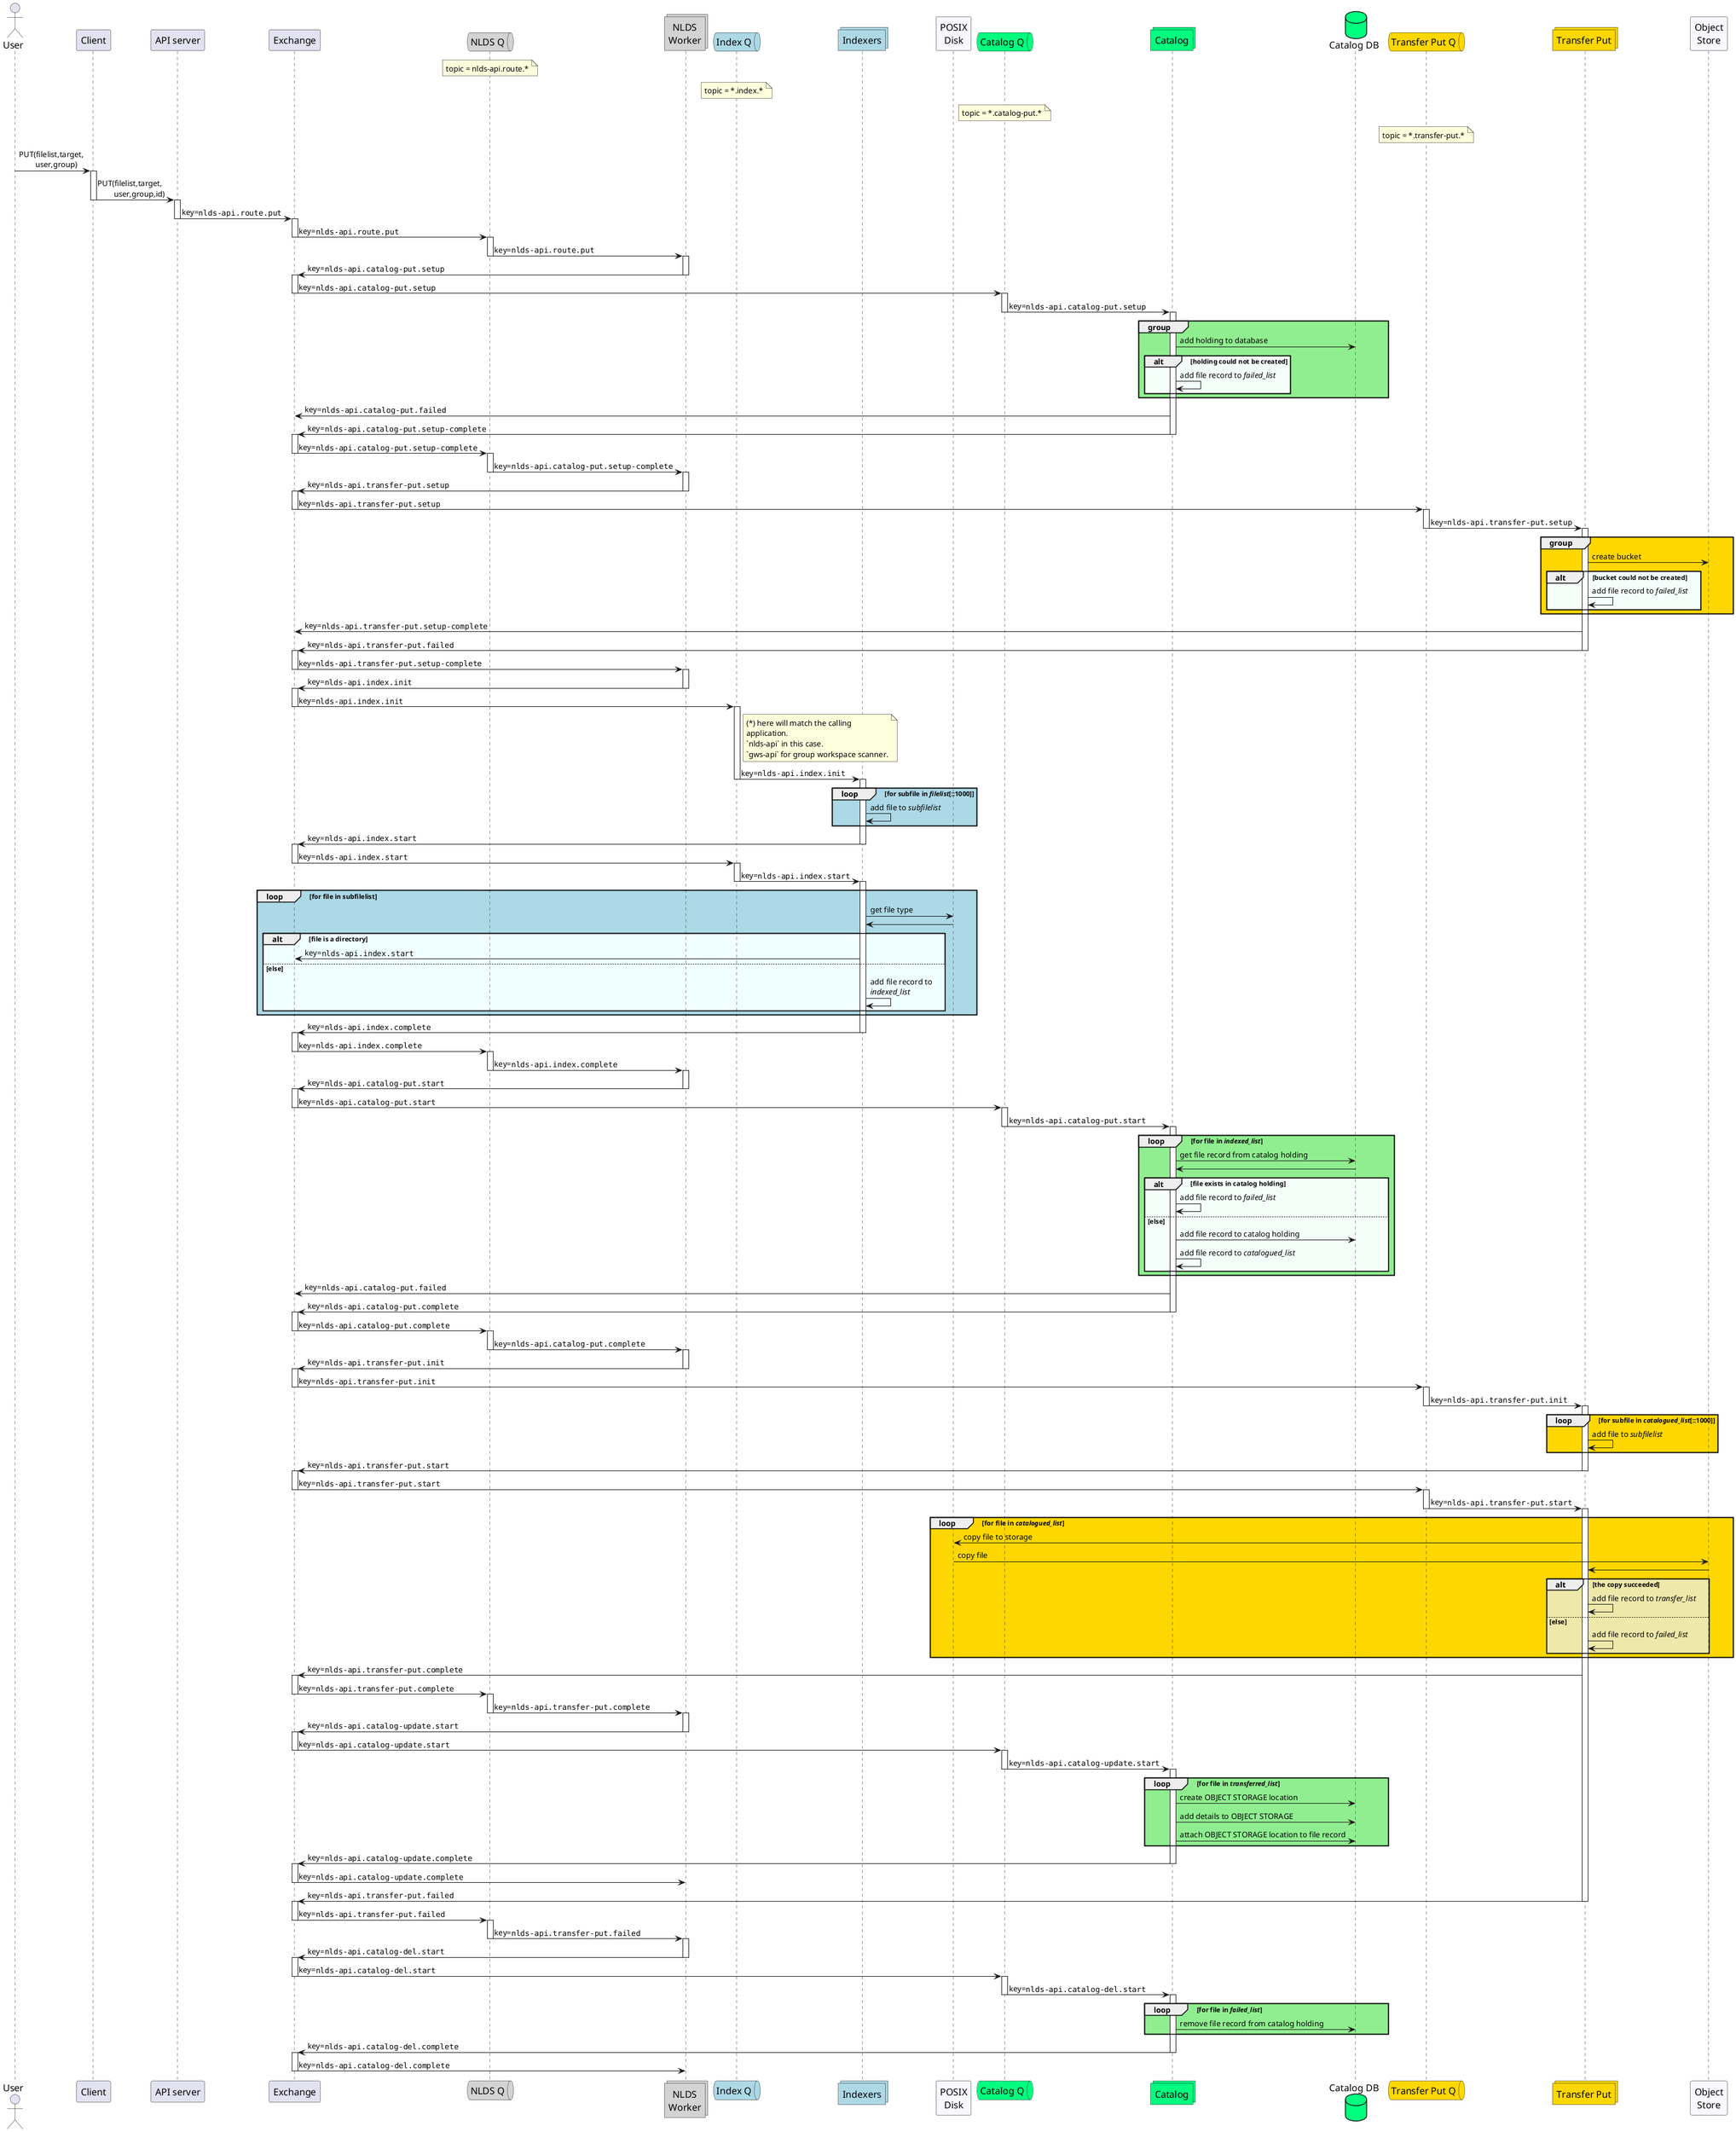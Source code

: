 @startuml message_flow_put_full

skinparam participantFontSize 16
skinparam participantFontName Futura

skinparam queueFontSize 16
skinparam queueFontName Futura

skinparam actorFontSize 16
skinparam actorFontName Futura

skinparam collectionsFontSize 16
skinparam collectionsFontName Futura

skinparam DatabaseFontSize 16
skinparam DatabaseFontName Futura

actor user as "User"
participant client as "Client"
participant server as "API server"
participant wex as "Exchange"

queue qw as "NLDS Q" #lightgrey
note over qw
    topic = nlds-api.route.*
end note
collections work as "NLDS\nWorker" #lightgrey

/'
database iddb as "Transaction DB" #lightgrey
'/
queue qs as "Index Q" #lightblue
note over qs
    topic = *.index.*
end note
collections index as "Indexers" #lightblue

participant disk as "POSIX\nDisk" #GhostWhite

queue qc as "Catalog Q" #springgreen
collections catalog as "Catalog" #springgreen
database catalog_db as "Catalog DB" #springgreen
note over qc
    topic = *.catalog-put.*
end note

queue qt as "Transfer Put Q" #gold
note over qt
    topic = *.transfer-put.*
end note
collections transfer_puts as "Transfer Put" #gold

participant obj as "Object\nStore" #GhostWhite

user -> client : PUT(filelist,target,\n\tuser,group)
activate client
client -> server : PUT(filelist,target,\n\tuser,group,id)
deactivate client
activate server
server -> wex : key=""nlds-api.route.put""
deactivate server
activate wex
wex -> qw : key=""nlds-api.route.put""
deactivate wex
activate qw
qw -> work : key=""nlds-api.route.put""
deactivate qw

/'
Create the holding
'/
activate work
work -> wex : key=""nlds-api.catalog-put.setup""
deactivate work

activate wex
wex -> qc : key=""nlds-api.catalog-put.setup""
deactivate wex

activate qc
qc -> catalog : key=""nlds-api.catalog-put.setup""
deactivate qc

activate catalog
group #LightGreen
    catalog -> catalog_db : add holding to database
    alt #MintCream holding could not be created
        catalog -> catalog : add file record to //failed_list//
    end
end

catalog -> wex : key=""nlds-api.catalog-put.failed""
catalog -> wex : key=""nlds-api.catalog-put.setup-complete""
deactivate catalog

activate wex
wex -> qw : key=""nlds-api.catalog-put.setup-complete""
deactivate wex

activate qw
qw -> work : key=""nlds-api.catalog-put.setup-complete""
deactivate qw

/'
Create the bucket
'/
activate work
work -> wex : key=""nlds-api.transfer-put.setup""
deactivate work
activate wex
wex -> qt : key=""nlds-api.transfer-put.setup""
deactivate wex
activate qt
qt -> transfer_puts : key=""nlds-api.transfer-put.setup""
deactivate qt
activate transfer_puts
group #Gold
    transfer_puts -> obj : create bucket
    alt #MintCream bucket could not be created
        transfer_puts -> transfer_puts : add file record to //failed_list//
    end
end
transfer_puts -> wex : key=""nlds-api.transfer-put.setup-complete""
transfer_puts -> wex : key=""nlds-api.transfer-put.failed""
deactivate transfer_puts

activate wex
wex -> work : key=""nlds-api.transfer-put.setup-complete""
deactivate wex

activate work
work -> wex : key=""nlds-api.index.init""
deactivate work
activate wex
/'work -> iddb : INSERT(id,target,\n\tuser,group)'/
wex -> qs : key=""nlds-api.index.init""
deactivate wex

note right of qs
    (*) here will match the calling
    application.
    `nlds-api` in this case.
    `gws-api` for group workspace scanner.
end note
activate qs
qs -> index : key=""nlds-api.index.init""
deactivate qs
activate index
loop #lightblue for subfile in //filelist//[::1000]
    index -> index : add file to //subfilelist//
end
index -> wex : key=""nlds-api.index.start""
deactivate index

activate wex
wex -> qs : key=""nlds-api.index.start""
deactivate wex

activate qs
qs -> index : key=""nlds-api.index.start""
deactivate qs
activate index
loop #lightblue for file in subfilelist
    index -> disk : get file type
    disk -> index
    alt #azure file is a directory
        index -> wex : key=""nlds-api.index.start""
    else else
        index -> index : add file record to\n//indexed_list//
    end
end
index -> wex : key=""nlds-api.index.complete""
deactivate index

activate wex
wex -> qw : key=""nlds-api.index.complete""
deactivate wex

activate qw
qw -> work : key=""nlds-api.index.complete""
deactivate qw

activate work
work -> wex : key=""nlds-api.catalog-put.start""
deactivate work

activate wex
wex -> qc : key=""nlds-api.catalog-put.start""
deactivate wex

activate qc
qc -> catalog : key=""nlds-api.catalog-put.start""
deactivate qc

activate catalog
loop #LightGreen for file in //indexed_list//
    catalog -> catalog_db : get file record from catalog holding
    catalog_db -> catalog
    alt #MintCream file exists in catalog holding
        catalog -> catalog : add file record to //failed_list//
    else else
        catalog -> catalog_db : add file record to catalog holding
        catalog -> catalog : add file record to //catalogued_list//
    end
end

catalog -> wex : key=""nlds-api.catalog-put.failed""
catalog -> wex : key=""nlds-api.catalog-put.complete""

deactivate catalog

activate wex
wex -> qw : key=""nlds-api.catalog-put.complete""
deactivate wex

activate qw
qw -> work: key=""nlds-api.catalog-put.complete""
deactivate qw

activate work
work -> wex  : key=""nlds-api.transfer-put.init""
deactivate work

activate wex
wex -> qt : key=""nlds-api.transfer-put.init""
deactivate wex

activate qt
qt -> transfer_puts : key=""nlds-api.transfer-put.init""
deactivate qt

activate transfer_puts
loop #Gold for subfile in //catalogued_list//[::1000]
    transfer_puts -> transfer_puts : add file to //subfilelist//
end
transfer_puts -> wex : key=""nlds-api.transfer-put.start""
deactivate transfer_puts

activate wex
wex -> qt : key=""nlds-api.transfer-put.start""
deactivate wex

activate qt
qt -> transfer_puts : key=""nlds-api.transfer-put.start""
deactivate qt

activate transfer_puts
loop #Gold for file in //catalogued_list//
    transfer_puts -> disk : copy file to storage
    disk -> obj : copy file
    obj -> transfer_puts 
    alt #PaleGoldenRod the copy succeeded
        transfer_puts -> transfer_puts : add file record to //transfer_list//
    else else
        transfer_puts -> transfer_puts : add file record to //failed_list//
    end
end

transfer_puts -> wex : key=""nlds-api.transfer-put.complete""

activate wex
wex -> qw : key=""nlds-api.transfer-put.complete""
deactivate wex

activate qw
qw -> work : key=""nlds-api.transfer-put.complete""
deactivate qw

activate work
work -> wex : key=""nlds-api.catalog-update.start""
deactivate work

activate wex
wex -> qc : key=""nlds-api.catalog-update.start""
deactivate wex

activate qc
qc -> catalog : key=""nlds-api.catalog-update.start""
deactivate qc

activate catalog
loop #LightGreen for file in //transferred_list//
    catalog -> catalog_db : create OBJECT STORAGE location
    catalog -> catalog_db : add details to OBJECT STORAGE 
    catalog -> catalog_db : attach OBJECT STORAGE location to file record
end
catalog -> wex : key=""nlds-api.catalog-update.complete""
deactivate catalog

activate wex
wex -> work : key=""nlds-api.catalog-update.complete""
deactivate wex

transfer_puts -> wex : key=""nlds-api.transfer-put.failed""
deactivate transfer_puts

activate wex
wex -> qw : key=""nlds-api.transfer-put.failed""
deactivate wex

activate qw
qw -> work : key=""nlds-api.transfer-put.failed""
deactivate qw

activate work
work -> wex : key=""nlds-api.catalog-del.start""
deactivate work

activate wex
wex -> qc : key=""nlds-api.catalog-del.start""
deactivate wex

activate qc
qc -> catalog : key=""nlds-api.catalog-del.start""
deactivate qc

activate catalog
loop #LightGreen for file in //failed_list//
    catalog -> catalog_db : remove file record from catalog holding
end

catalog -> wex : key=""nlds-api.catalog-del.complete""
deactivate catalog

activate wex
wex -> work : key=""nlds-api.catalog-del.complete""
deactivate wex

@enduml